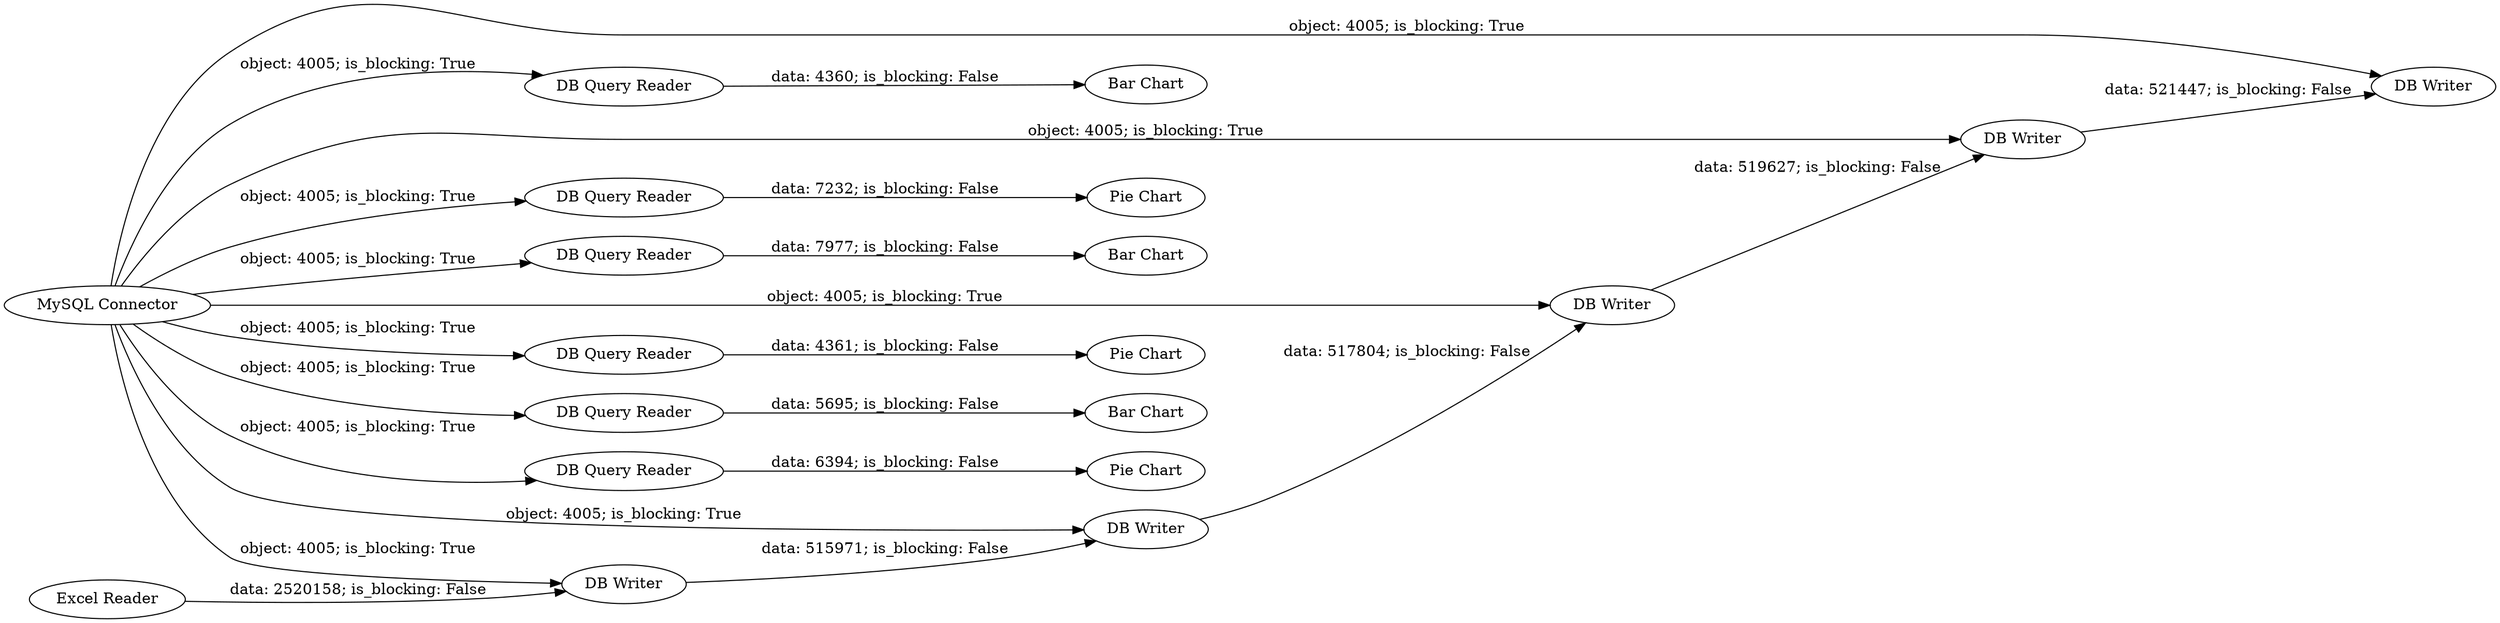 digraph {
	"-5800172239071134549_3" [label="DB Writer"]
	"-5800172239071134549_5" [label="MySQL Connector"]
	"-5800172239071134549_18" [label="Bar Chart"]
	"-5800172239071134549_22" [label="Pie Chart"]
	"-5800172239071134549_27" [label="DB Query Reader"]
	"-5800172239071134549_24" [label="DB Query Reader"]
	"-5800172239071134549_9" [label="DB Writer"]
	"-5800172239071134549_21" [label="DB Query Reader"]
	"-5800172239071134549_23" [label="DB Query Reader"]
	"-5800172239071134549_26" [label="Bar Chart"]
	"-5800172239071134549_1" [label="Excel Reader"]
	"-5800172239071134549_16" [label="DB Query Reader"]
	"-5800172239071134549_7" [label="DB Writer"]
	"-5800172239071134549_25" [label="Bar Chart"]
	"-5800172239071134549_14" [label="DB Query Reader"]
	"-5800172239071134549_28" [label="Pie Chart"]
	"-5800172239071134549_6" [label="DB Writer"]
	"-5800172239071134549_8" [label="DB Writer"]
	"-5800172239071134549_20" [label="Pie Chart"]
	"-5800172239071134549_5" -> "-5800172239071134549_16" [label="object: 4005; is_blocking: True"]
	"-5800172239071134549_7" -> "-5800172239071134549_8" [label="data: 519627; is_blocking: False"]
	"-5800172239071134549_23" -> "-5800172239071134549_25" [label="data: 5695; is_blocking: False"]
	"-5800172239071134549_5" -> "-5800172239071134549_23" [label="object: 4005; is_blocking: True"]
	"-5800172239071134549_5" -> "-5800172239071134549_9" [label="object: 4005; is_blocking: True"]
	"-5800172239071134549_5" -> "-5800172239071134549_14" [label="object: 4005; is_blocking: True"]
	"-5800172239071134549_14" -> "-5800172239071134549_18" [label="data: 4360; is_blocking: False"]
	"-5800172239071134549_5" -> "-5800172239071134549_8" [label="object: 4005; is_blocking: True"]
	"-5800172239071134549_5" -> "-5800172239071134549_3" [label="object: 4005; is_blocking: True"]
	"-5800172239071134549_5" -> "-5800172239071134549_24" [label="object: 4005; is_blocking: True"]
	"-5800172239071134549_3" -> "-5800172239071134549_6" [label="data: 515971; is_blocking: False"]
	"-5800172239071134549_5" -> "-5800172239071134549_21" [label="object: 4005; is_blocking: True"]
	"-5800172239071134549_5" -> "-5800172239071134549_7" [label="object: 4005; is_blocking: True"]
	"-5800172239071134549_24" -> "-5800172239071134549_26" [label="data: 7977; is_blocking: False"]
	"-5800172239071134549_5" -> "-5800172239071134549_27" [label="object: 4005; is_blocking: True"]
	"-5800172239071134549_5" -> "-5800172239071134549_6" [label="object: 4005; is_blocking: True"]
	"-5800172239071134549_6" -> "-5800172239071134549_7" [label="data: 517804; is_blocking: False"]
	"-5800172239071134549_27" -> "-5800172239071134549_28" [label="data: 7232; is_blocking: False"]
	"-5800172239071134549_21" -> "-5800172239071134549_22" [label="data: 4361; is_blocking: False"]
	"-5800172239071134549_16" -> "-5800172239071134549_20" [label="data: 6394; is_blocking: False"]
	"-5800172239071134549_8" -> "-5800172239071134549_9" [label="data: 521447; is_blocking: False"]
	"-5800172239071134549_1" -> "-5800172239071134549_3" [label="data: 2520158; is_blocking: False"]
	rankdir=LR
}

